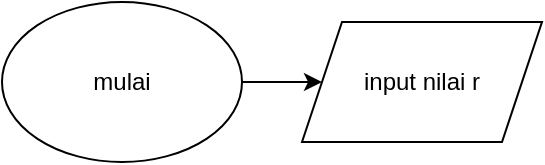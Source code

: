 <mxfile version="17.4.1" type="device"><diagram id="COK_c93FTl3uvRP1wUde" name="Page-1"><mxGraphModel dx="868" dy="482" grid="1" gridSize="10" guides="1" tooltips="1" connect="1" arrows="1" fold="1" page="1" pageScale="1" pageWidth="850" pageHeight="1100" math="0" shadow="0"><root><mxCell id="0"/><mxCell id="1" parent="0"/><mxCell id="4cm2sS9Szb9heCA6W5mp-3" style="edgeStyle=orthogonalEdgeStyle;rounded=0;orthogonalLoop=1;jettySize=auto;html=1;exitX=1;exitY=0.5;exitDx=0;exitDy=0;entryX=0;entryY=0.5;entryDx=0;entryDy=0;" edge="1" parent="1" source="4cm2sS9Szb9heCA6W5mp-1" target="4cm2sS9Szb9heCA6W5mp-2"><mxGeometry relative="1" as="geometry"/></mxCell><mxCell id="4cm2sS9Szb9heCA6W5mp-1" value="mulai" style="ellipse;whiteSpace=wrap;html=1;" vertex="1" parent="1"><mxGeometry x="120" y="160" width="120" height="80" as="geometry"/></mxCell><mxCell id="4cm2sS9Szb9heCA6W5mp-2" value="input nilai r" style="shape=parallelogram;perimeter=parallelogramPerimeter;whiteSpace=wrap;html=1;fixedSize=1;" vertex="1" parent="1"><mxGeometry x="270" y="170" width="120" height="60" as="geometry"/></mxCell></root></mxGraphModel></diagram></mxfile>